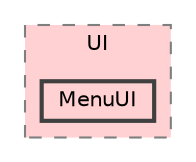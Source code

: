 digraph "C:/Users/PC/Documents/GitHub/Witch-Pack/WitchPack/Assets/Scripts/UI/MenuUI"
{
 // LATEX_PDF_SIZE
  bgcolor="transparent";
  edge [fontname=Helvetica,fontsize=10,labelfontname=Helvetica,labelfontsize=10];
  node [fontname=Helvetica,fontsize=10,shape=box,height=0.2,width=0.4];
  compound=true
  subgraph clusterdir_cce042cb80d77ecd77946318ca7e3795 {
    graph [ bgcolor="#ffd1d2", pencolor="grey50", label="UI", fontname=Helvetica,fontsize=10 style="filled,dashed", URL="dir_cce042cb80d77ecd77946318ca7e3795.html",tooltip=""]
  dir_af5b7d9862d8346ffb4dd9e822b5f878 [label="MenuUI", fillcolor="#ffd1d2", color="grey25", style="filled,bold", URL="dir_af5b7d9862d8346ffb4dd9e822b5f878.html",tooltip=""];
  }
}
